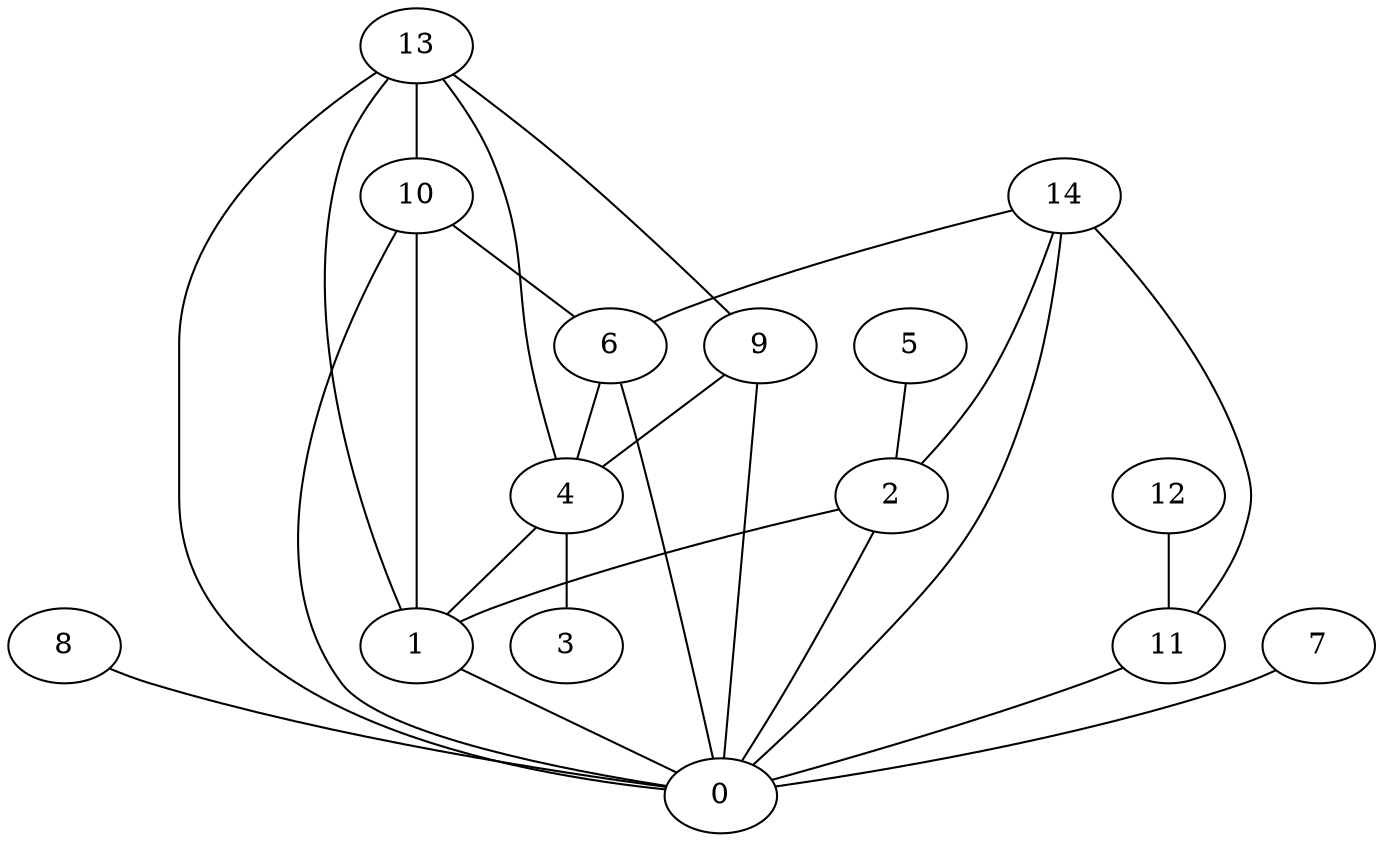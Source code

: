 digraph "sensornet-topology" {
label = "";
rankdir="BT";"0"->"1" [arrowhead = "both"] 
"0"->"2" [arrowhead = "both"] 
"0"->"6" [arrowhead = "both"] 
"0"->"7" [arrowhead = "both"] 
"0"->"8" [arrowhead = "both"] 
"0"->"9" [arrowhead = "both"] 
"0"->"10" [arrowhead = "both"] 
"0"->"11" [arrowhead = "both"] 
"0"->"13" [arrowhead = "both"] 
"0"->"14" [arrowhead = "both"] 
"1"->"2" [arrowhead = "both"] 
"1"->"4" [arrowhead = "both"] 
"1"->"10" [arrowhead = "both"] 
"1"->"13" [arrowhead = "both"] 
"2"->"5" [arrowhead = "both"] 
"2"->"14" [arrowhead = "both"] 
"3"->"4" [arrowhead = "both"] 
"4"->"6" [arrowhead = "both"] 
"4"->"9" [arrowhead = "both"] 
"4"->"13" [arrowhead = "both"] 
"6"->"10" [arrowhead = "both"] 
"6"->"14" [arrowhead = "both"] 
"9"->"13" [arrowhead = "both"] 
"10"->"13" [arrowhead = "both"] 
"11"->"12" [arrowhead = "both"] 
"11"->"14" [arrowhead = "both"] 
}